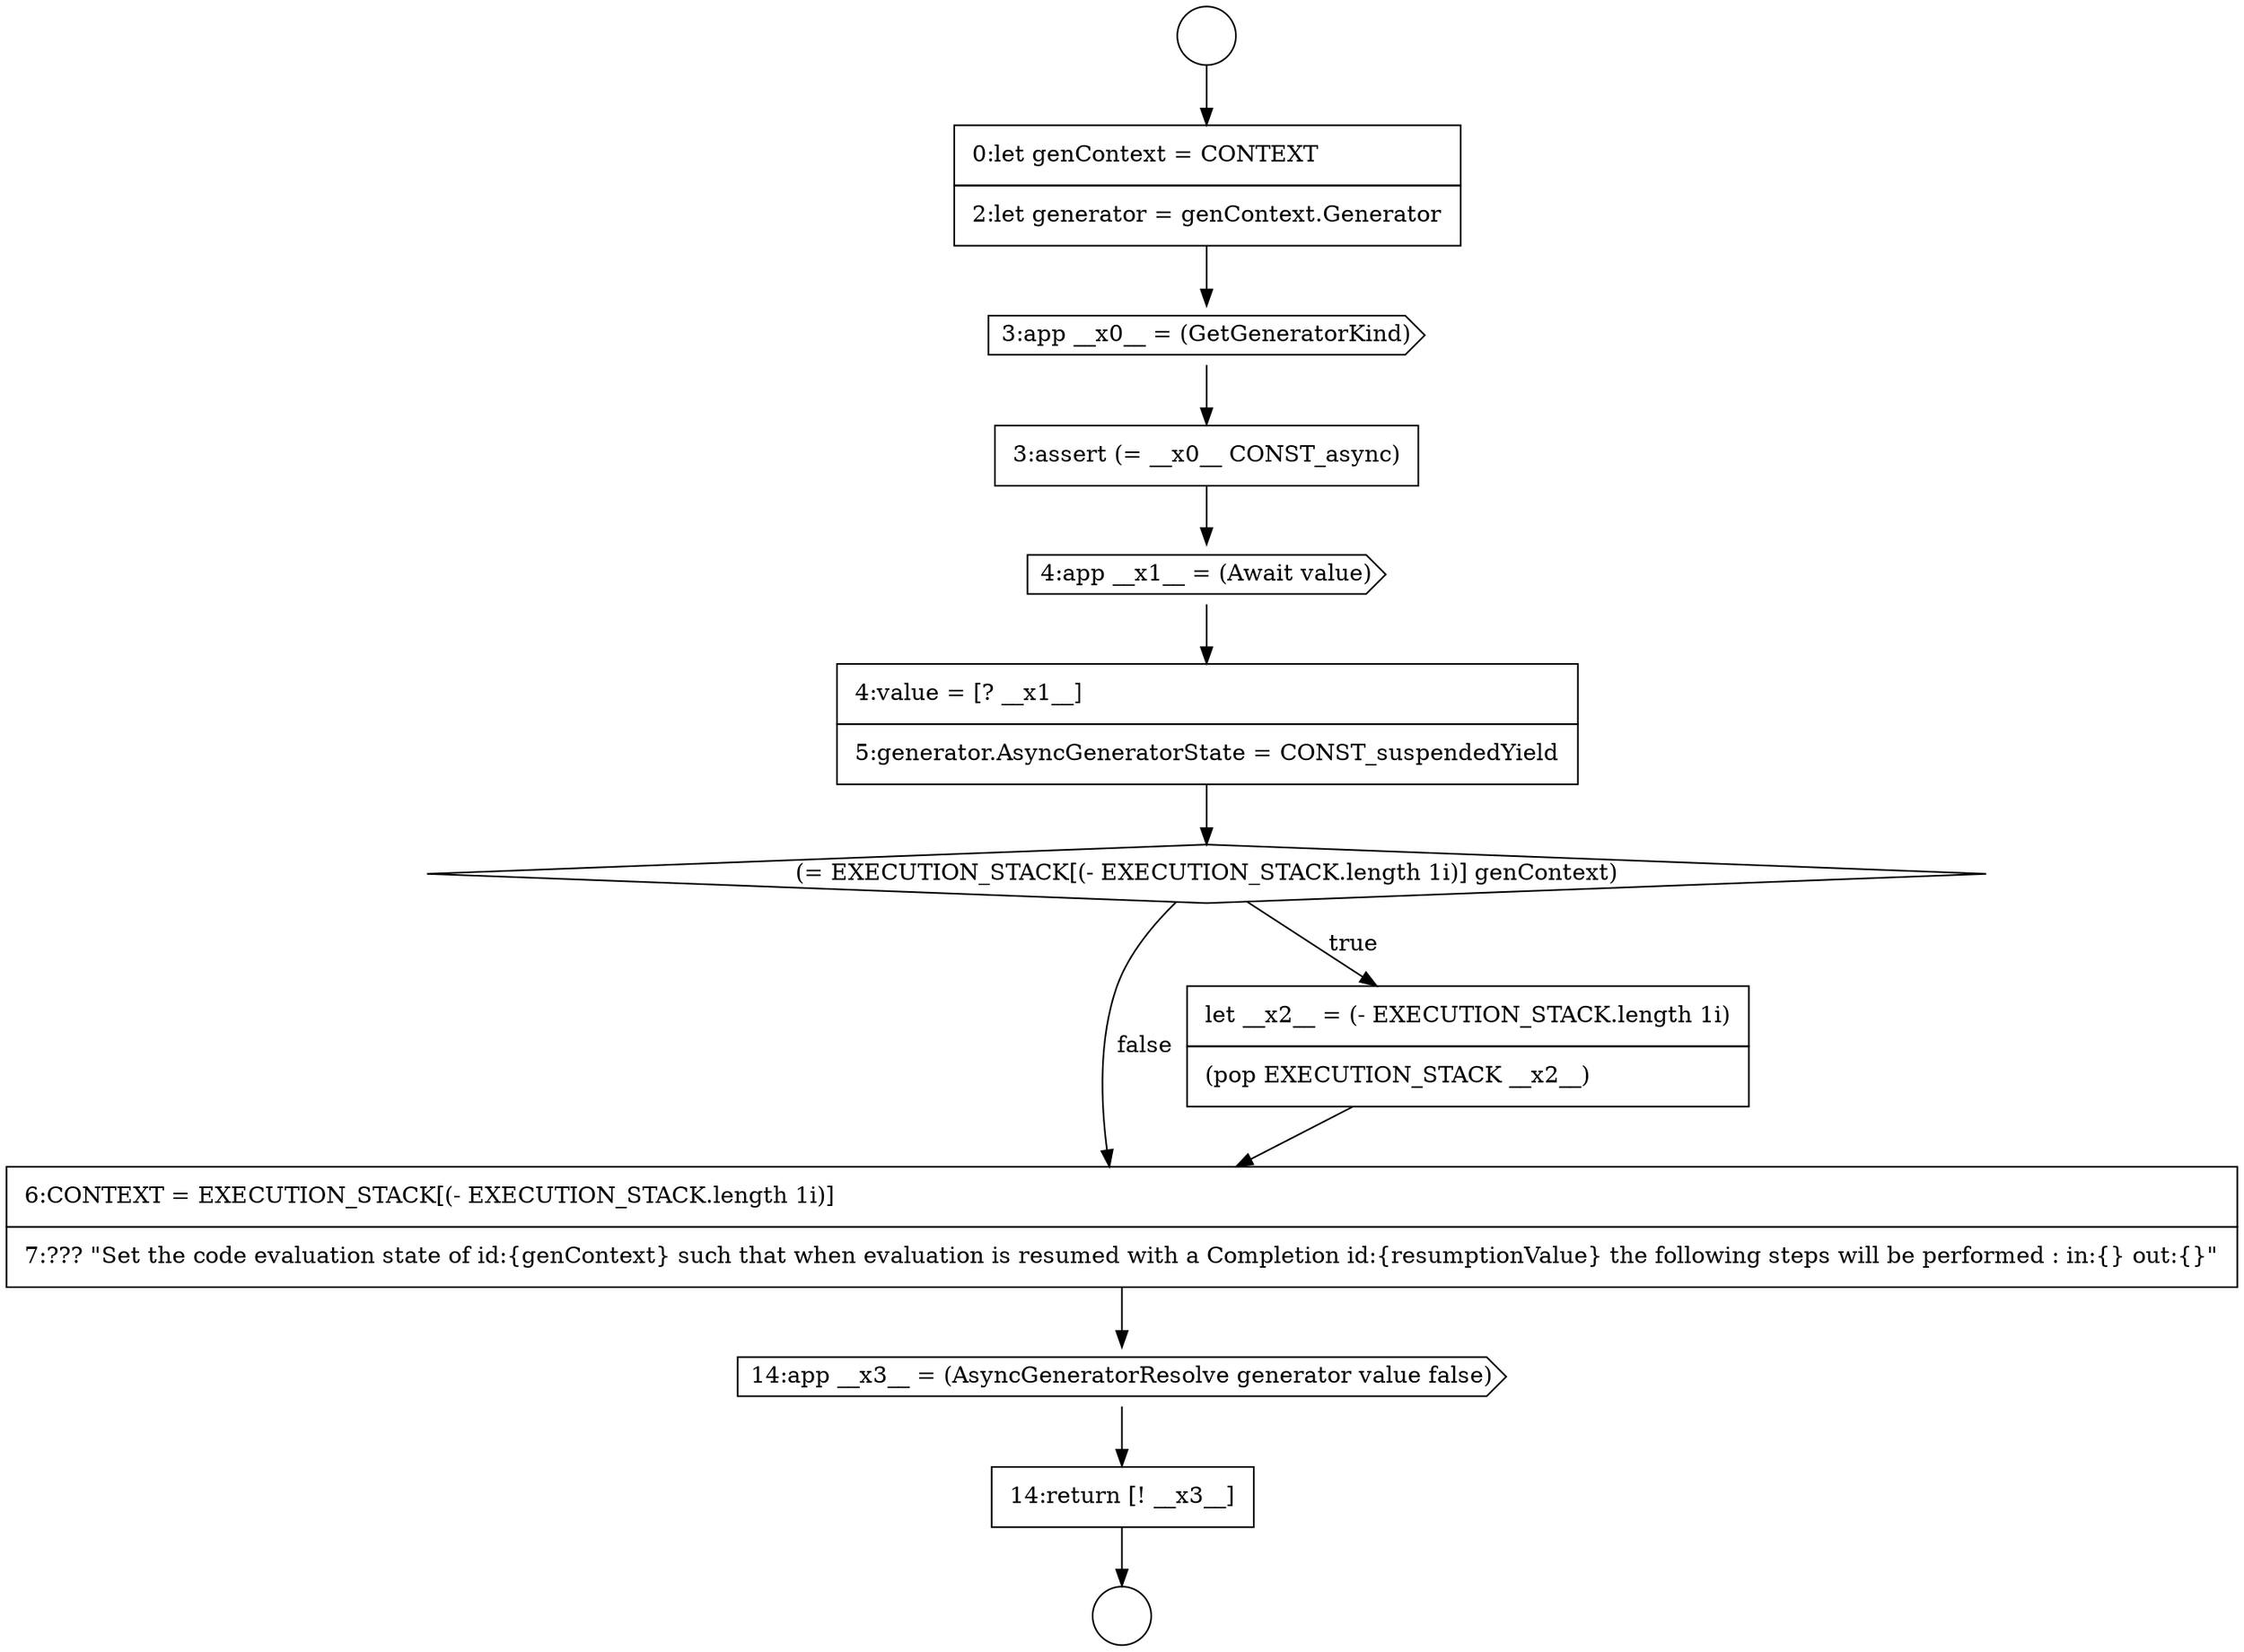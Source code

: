 digraph {
  node0 [shape=circle label=" " color="black" fillcolor="white" style=filled]
  node5 [shape=cds, label=<<font color="black">4:app __x1__ = (Await value)</font>> color="black" fillcolor="white" style=filled]
  node10 [shape=cds, label=<<font color="black">14:app __x3__ = (AsyncGeneratorResolve generator value false)</font>> color="black" fillcolor="white" style=filled]
  node1 [shape=circle label=" " color="black" fillcolor="white" style=filled]
  node6 [shape=none, margin=0, label=<<font color="black">
    <table border="0" cellborder="1" cellspacing="0" cellpadding="10">
      <tr><td align="left">4:value = [? __x1__]</td></tr>
      <tr><td align="left">5:generator.AsyncGeneratorState = CONST_suspendedYield</td></tr>
    </table>
  </font>> color="black" fillcolor="white" style=filled]
  node9 [shape=none, margin=0, label=<<font color="black">
    <table border="0" cellborder="1" cellspacing="0" cellpadding="10">
      <tr><td align="left">6:CONTEXT = EXECUTION_STACK[(- EXECUTION_STACK.length 1i)]</td></tr>
      <tr><td align="left">7:??? &quot;Set the code evaluation state of id:{genContext} such that when evaluation is resumed with a Completion id:{resumptionValue} the following steps will be performed : in:{} out:{}&quot;</td></tr>
    </table>
  </font>> color="black" fillcolor="white" style=filled]
  node2 [shape=none, margin=0, label=<<font color="black">
    <table border="0" cellborder="1" cellspacing="0" cellpadding="10">
      <tr><td align="left">0:let genContext = CONTEXT</td></tr>
      <tr><td align="left">2:let generator = genContext.Generator</td></tr>
    </table>
  </font>> color="black" fillcolor="white" style=filled]
  node7 [shape=diamond, label=<<font color="black">(= EXECUTION_STACK[(- EXECUTION_STACK.length 1i)] genContext)</font>> color="black" fillcolor="white" style=filled]
  node3 [shape=cds, label=<<font color="black">3:app __x0__ = (GetGeneratorKind)</font>> color="black" fillcolor="white" style=filled]
  node11 [shape=none, margin=0, label=<<font color="black">
    <table border="0" cellborder="1" cellspacing="0" cellpadding="10">
      <tr><td align="left">14:return [! __x3__]</td></tr>
    </table>
  </font>> color="black" fillcolor="white" style=filled]
  node8 [shape=none, margin=0, label=<<font color="black">
    <table border="0" cellborder="1" cellspacing="0" cellpadding="10">
      <tr><td align="left">let __x2__ = (- EXECUTION_STACK.length 1i)</td></tr>
      <tr><td align="left">(pop EXECUTION_STACK __x2__)</td></tr>
    </table>
  </font>> color="black" fillcolor="white" style=filled]
  node4 [shape=none, margin=0, label=<<font color="black">
    <table border="0" cellborder="1" cellspacing="0" cellpadding="10">
      <tr><td align="left">3:assert (= __x0__ CONST_async)</td></tr>
    </table>
  </font>> color="black" fillcolor="white" style=filled]
  node2 -> node3 [ color="black"]
  node7 -> node8 [label=<<font color="black">true</font>> color="black"]
  node7 -> node9 [label=<<font color="black">false</font>> color="black"]
  node0 -> node2 [ color="black"]
  node6 -> node7 [ color="black"]
  node9 -> node10 [ color="black"]
  node11 -> node1 [ color="black"]
  node10 -> node11 [ color="black"]
  node4 -> node5 [ color="black"]
  node8 -> node9 [ color="black"]
  node5 -> node6 [ color="black"]
  node3 -> node4 [ color="black"]
}
